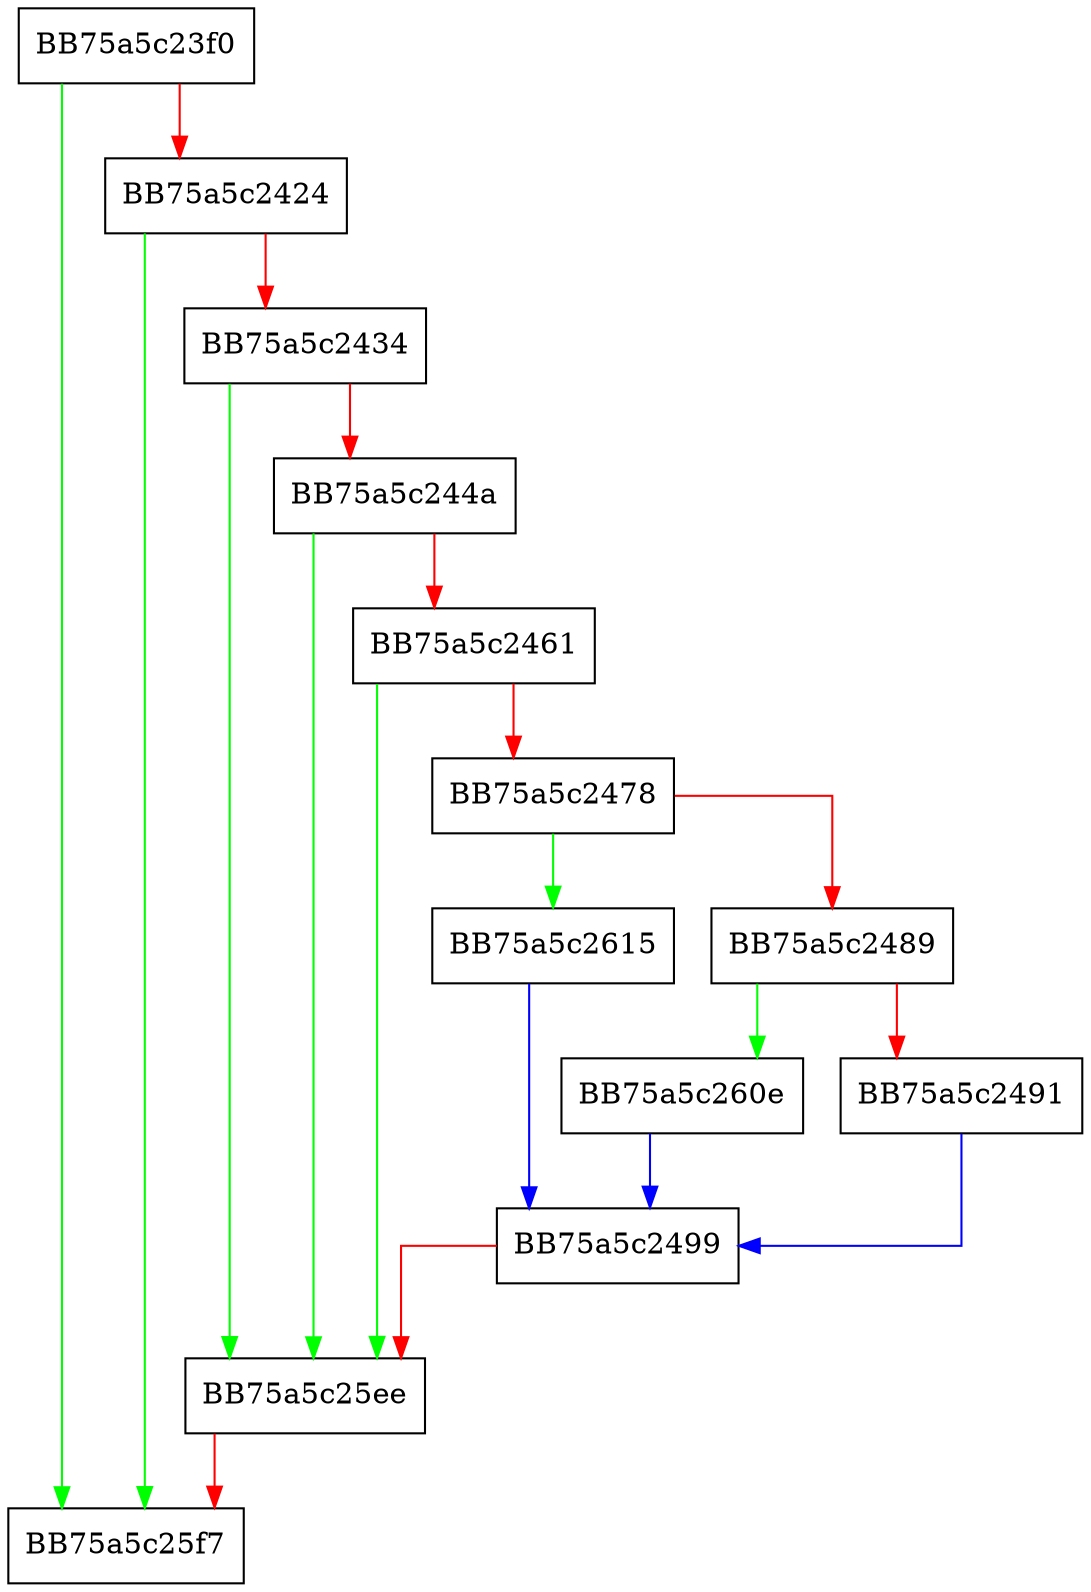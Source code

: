 digraph Scan {
  node [shape="box"];
  graph [splines=ortho];
  BB75a5c23f0 -> BB75a5c25f7 [color="green"];
  BB75a5c23f0 -> BB75a5c2424 [color="red"];
  BB75a5c2424 -> BB75a5c25f7 [color="green"];
  BB75a5c2424 -> BB75a5c2434 [color="red"];
  BB75a5c2434 -> BB75a5c25ee [color="green"];
  BB75a5c2434 -> BB75a5c244a [color="red"];
  BB75a5c244a -> BB75a5c25ee [color="green"];
  BB75a5c244a -> BB75a5c2461 [color="red"];
  BB75a5c2461 -> BB75a5c25ee [color="green"];
  BB75a5c2461 -> BB75a5c2478 [color="red"];
  BB75a5c2478 -> BB75a5c2615 [color="green"];
  BB75a5c2478 -> BB75a5c2489 [color="red"];
  BB75a5c2489 -> BB75a5c260e [color="green"];
  BB75a5c2489 -> BB75a5c2491 [color="red"];
  BB75a5c2491 -> BB75a5c2499 [color="blue"];
  BB75a5c2499 -> BB75a5c25ee [color="red"];
  BB75a5c25ee -> BB75a5c25f7 [color="red"];
  BB75a5c260e -> BB75a5c2499 [color="blue"];
  BB75a5c2615 -> BB75a5c2499 [color="blue"];
}